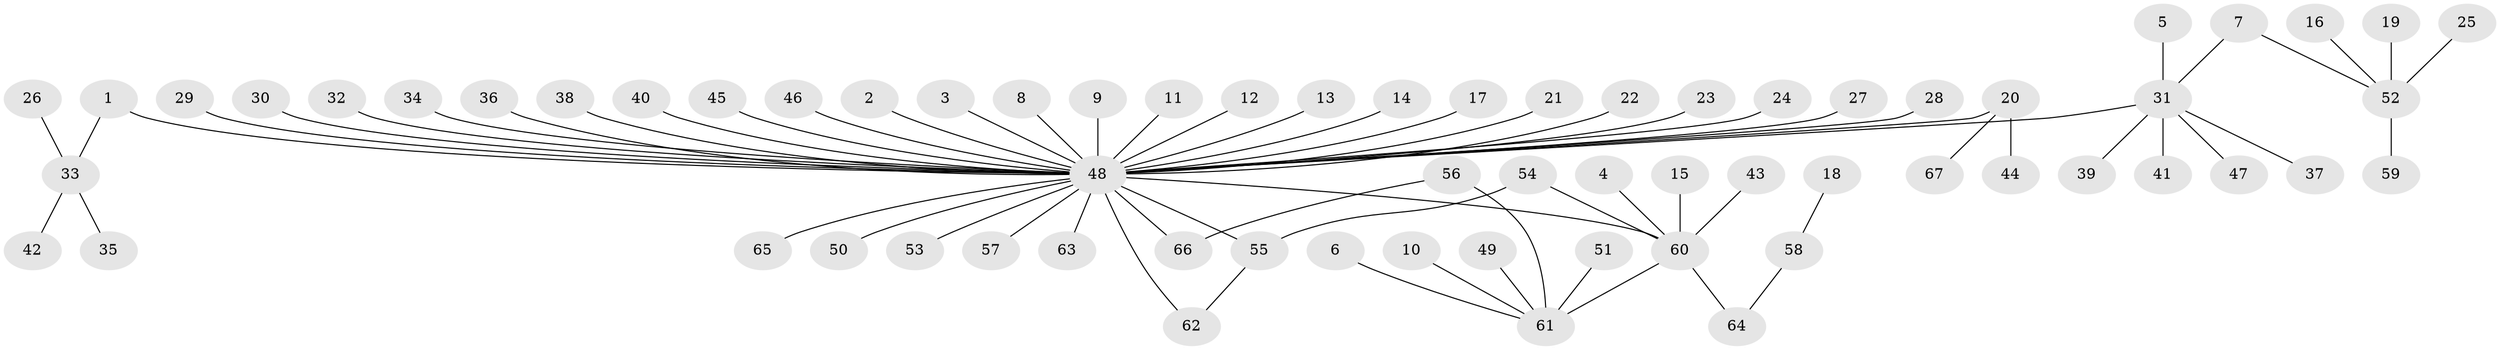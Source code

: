 // original degree distribution, {40: 0.007462686567164179, 10: 0.014925373134328358, 2: 0.1791044776119403, 3: 0.06716417910447761, 1: 0.6567164179104478, 9: 0.007462686567164179, 4: 0.03731343283582089, 5: 0.007462686567164179, 6: 0.014925373134328358, 7: 0.007462686567164179}
// Generated by graph-tools (version 1.1) at 2025/01/03/09/25 03:01:47]
// undirected, 67 vertices, 69 edges
graph export_dot {
graph [start="1"]
  node [color=gray90,style=filled];
  1;
  2;
  3;
  4;
  5;
  6;
  7;
  8;
  9;
  10;
  11;
  12;
  13;
  14;
  15;
  16;
  17;
  18;
  19;
  20;
  21;
  22;
  23;
  24;
  25;
  26;
  27;
  28;
  29;
  30;
  31;
  32;
  33;
  34;
  35;
  36;
  37;
  38;
  39;
  40;
  41;
  42;
  43;
  44;
  45;
  46;
  47;
  48;
  49;
  50;
  51;
  52;
  53;
  54;
  55;
  56;
  57;
  58;
  59;
  60;
  61;
  62;
  63;
  64;
  65;
  66;
  67;
  1 -- 33 [weight=1.0];
  1 -- 48 [weight=1.0];
  2 -- 48 [weight=1.0];
  3 -- 48 [weight=1.0];
  4 -- 60 [weight=1.0];
  5 -- 31 [weight=1.0];
  6 -- 61 [weight=1.0];
  7 -- 31 [weight=1.0];
  7 -- 52 [weight=1.0];
  8 -- 48 [weight=1.0];
  9 -- 48 [weight=1.0];
  10 -- 61 [weight=1.0];
  11 -- 48 [weight=1.0];
  12 -- 48 [weight=1.0];
  13 -- 48 [weight=1.0];
  14 -- 48 [weight=1.0];
  15 -- 60 [weight=1.0];
  16 -- 52 [weight=1.0];
  17 -- 48 [weight=1.0];
  18 -- 58 [weight=1.0];
  19 -- 52 [weight=1.0];
  20 -- 44 [weight=1.0];
  20 -- 48 [weight=1.0];
  20 -- 67 [weight=1.0];
  21 -- 48 [weight=1.0];
  22 -- 48 [weight=1.0];
  23 -- 48 [weight=1.0];
  24 -- 48 [weight=1.0];
  25 -- 52 [weight=1.0];
  26 -- 33 [weight=1.0];
  27 -- 48 [weight=1.0];
  28 -- 48 [weight=1.0];
  29 -- 48 [weight=1.0];
  30 -- 48 [weight=1.0];
  31 -- 37 [weight=1.0];
  31 -- 39 [weight=1.0];
  31 -- 41 [weight=1.0];
  31 -- 47 [weight=1.0];
  31 -- 48 [weight=1.0];
  32 -- 48 [weight=1.0];
  33 -- 35 [weight=1.0];
  33 -- 42 [weight=1.0];
  34 -- 48 [weight=1.0];
  36 -- 48 [weight=1.0];
  38 -- 48 [weight=1.0];
  40 -- 48 [weight=1.0];
  43 -- 60 [weight=1.0];
  45 -- 48 [weight=1.0];
  46 -- 48 [weight=1.0];
  48 -- 50 [weight=1.0];
  48 -- 53 [weight=1.0];
  48 -- 55 [weight=1.0];
  48 -- 57 [weight=1.0];
  48 -- 60 [weight=1.0];
  48 -- 62 [weight=1.0];
  48 -- 63 [weight=1.0];
  48 -- 65 [weight=1.0];
  48 -- 66 [weight=2.0];
  49 -- 61 [weight=1.0];
  51 -- 61 [weight=1.0];
  52 -- 59 [weight=1.0];
  54 -- 55 [weight=1.0];
  54 -- 60 [weight=1.0];
  55 -- 62 [weight=1.0];
  56 -- 61 [weight=2.0];
  56 -- 66 [weight=1.0];
  58 -- 64 [weight=1.0];
  60 -- 61 [weight=1.0];
  60 -- 64 [weight=1.0];
}

